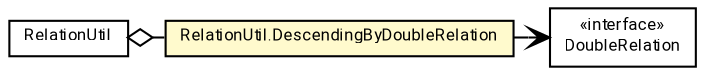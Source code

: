 #!/usr/local/bin/dot
#
# Class diagram 
# Generated by UMLGraph version R5_7_2-60-g0e99a6 (http://www.spinellis.gr/umlgraph/)
#

digraph G {
	graph [fontnames="svg"]
	edge [fontname="Roboto",fontsize=7,labelfontname="Roboto",labelfontsize=7,color="black"];
	node [fontname="Roboto",fontcolor="black",fontsize=8,shape=plaintext,margin=0,width=0,height=0];
	nodesep=0.15;
	ranksep=0.25;
	rankdir=LR;
	// de.lmu.ifi.dbs.elki.database.relation.RelationUtil
	c8892100 [label=<<table title="de.lmu.ifi.dbs.elki.database.relation.RelationUtil" border="0" cellborder="1" cellspacing="0" cellpadding="2" href="RelationUtil.html" target="_parent">
		<tr><td><table border="0" cellspacing="0" cellpadding="1">
		<tr><td align="center" balign="center"> <font face="Roboto">RelationUtil</font> </td></tr>
		</table></td></tr>
		</table>>, URL="RelationUtil.html"];
	// de.lmu.ifi.dbs.elki.database.relation.RelationUtil.DescendingByDoubleRelation
	c8892104 [label=<<table title="de.lmu.ifi.dbs.elki.database.relation.RelationUtil.DescendingByDoubleRelation" border="0" cellborder="1" cellspacing="0" cellpadding="2" bgcolor="lemonChiffon" href="RelationUtil.DescendingByDoubleRelation.html" target="_parent">
		<tr><td><table border="0" cellspacing="0" cellpadding="1">
		<tr><td align="center" balign="center"> <font face="Roboto">RelationUtil.DescendingByDoubleRelation</font> </td></tr>
		</table></td></tr>
		</table>>, URL="RelationUtil.DescendingByDoubleRelation.html"];
	// de.lmu.ifi.dbs.elki.database.relation.DoubleRelation
	c8892105 [label=<<table title="de.lmu.ifi.dbs.elki.database.relation.DoubleRelation" border="0" cellborder="1" cellspacing="0" cellpadding="2" href="DoubleRelation.html" target="_parent">
		<tr><td><table border="0" cellspacing="0" cellpadding="1">
		<tr><td align="center" balign="center"> &#171;interface&#187; </td></tr>
		<tr><td align="center" balign="center"> <font face="Roboto">DoubleRelation</font> </td></tr>
		</table></td></tr>
		</table>>, URL="DoubleRelation.html"];
	// de.lmu.ifi.dbs.elki.database.relation.RelationUtil has de.lmu.ifi.dbs.elki.database.relation.RelationUtil.DescendingByDoubleRelation
	c8892100 -> c8892104 [arrowhead=none,arrowtail=ediamond,dir=back,weight=4];
	// de.lmu.ifi.dbs.elki.database.relation.RelationUtil.DescendingByDoubleRelation navassoc de.lmu.ifi.dbs.elki.database.relation.DoubleRelation
	c8892104 -> c8892105 [arrowhead=open,weight=1];
}

